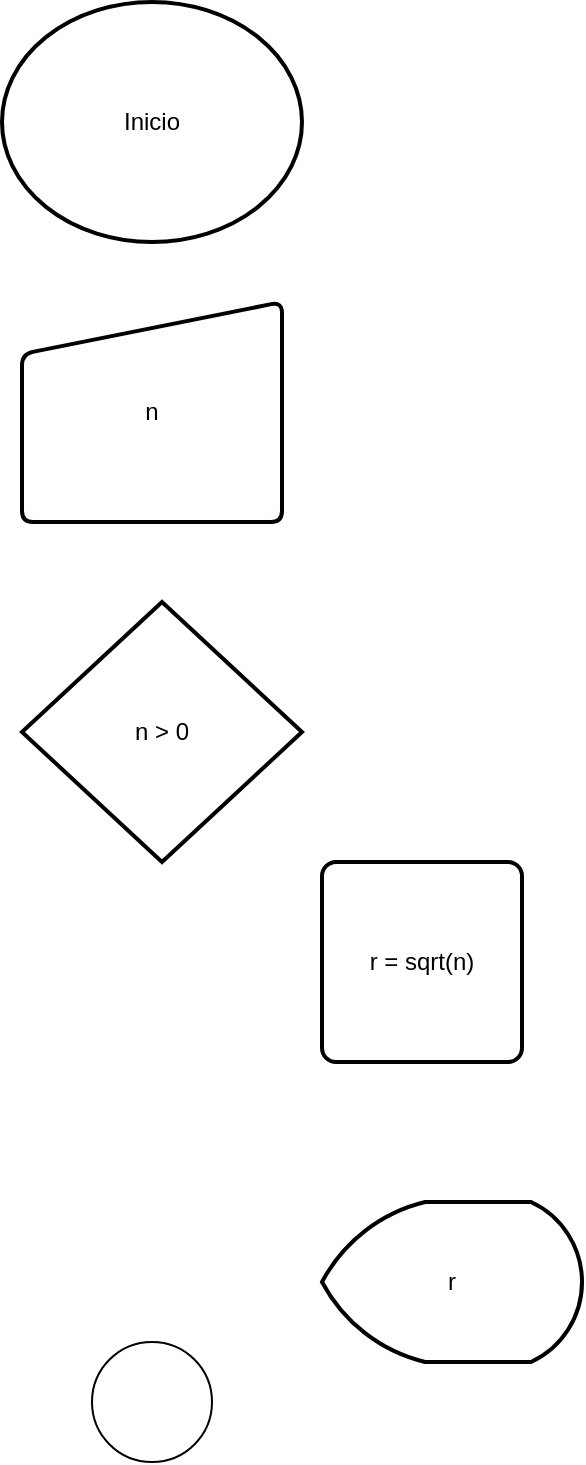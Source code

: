 <mxfile version="13.9.9" type="onedrive"><diagram id="Tp37xqy58EzAwa1zCR6I" name="Page-1"><mxGraphModel dx="1422" dy="1874" grid="1" gridSize="10" guides="1" tooltips="1" connect="1" arrows="1" fold="1" page="1" pageScale="1" pageWidth="827" pageHeight="1169" math="0" shadow="0"><root><mxCell id="0"/><mxCell id="1" parent="0"/><mxCell id="XqEAqYxs3BB22PJw8U8N-1" value="Inicio" style="strokeWidth=2;html=1;shape=mxgraph.flowchart.start_2;whiteSpace=wrap;" vertex="1" parent="1"><mxGeometry x="180" y="-1140" width="150" height="120" as="geometry"/></mxCell><mxCell id="XqEAqYxs3BB22PJw8U8N-2" value="n" style="html=1;strokeWidth=2;shape=manualInput;whiteSpace=wrap;rounded=1;size=26;arcSize=11;" vertex="1" parent="1"><mxGeometry x="190" y="-990" width="130" height="110" as="geometry"/></mxCell><mxCell id="XqEAqYxs3BB22PJw8U8N-3" value="n &amp;gt; 0" style="strokeWidth=2;html=1;shape=mxgraph.flowchart.decision;whiteSpace=wrap;" vertex="1" parent="1"><mxGeometry x="190" y="-840" width="140" height="130" as="geometry"/></mxCell><mxCell id="XqEAqYxs3BB22PJw8U8N-4" value="r = sqrt(n)" style="rounded=1;whiteSpace=wrap;html=1;absoluteArcSize=1;arcSize=14;strokeWidth=2;" vertex="1" parent="1"><mxGeometry x="340" y="-710" width="100" height="100" as="geometry"/></mxCell><mxCell id="XqEAqYxs3BB22PJw8U8N-5" value="r" style="strokeWidth=2;html=1;shape=mxgraph.flowchart.display;whiteSpace=wrap;" vertex="1" parent="1"><mxGeometry x="340" y="-540" width="130" height="80" as="geometry"/></mxCell><mxCell id="XqEAqYxs3BB22PJw8U8N-6" value="" style="verticalLabelPosition=bottom;verticalAlign=top;html=1;shape=mxgraph.flowchart.on-page_reference;" vertex="1" parent="1"><mxGeometry x="225" y="-470" width="60" height="60" as="geometry"/></mxCell></root></mxGraphModel></diagram></mxfile>